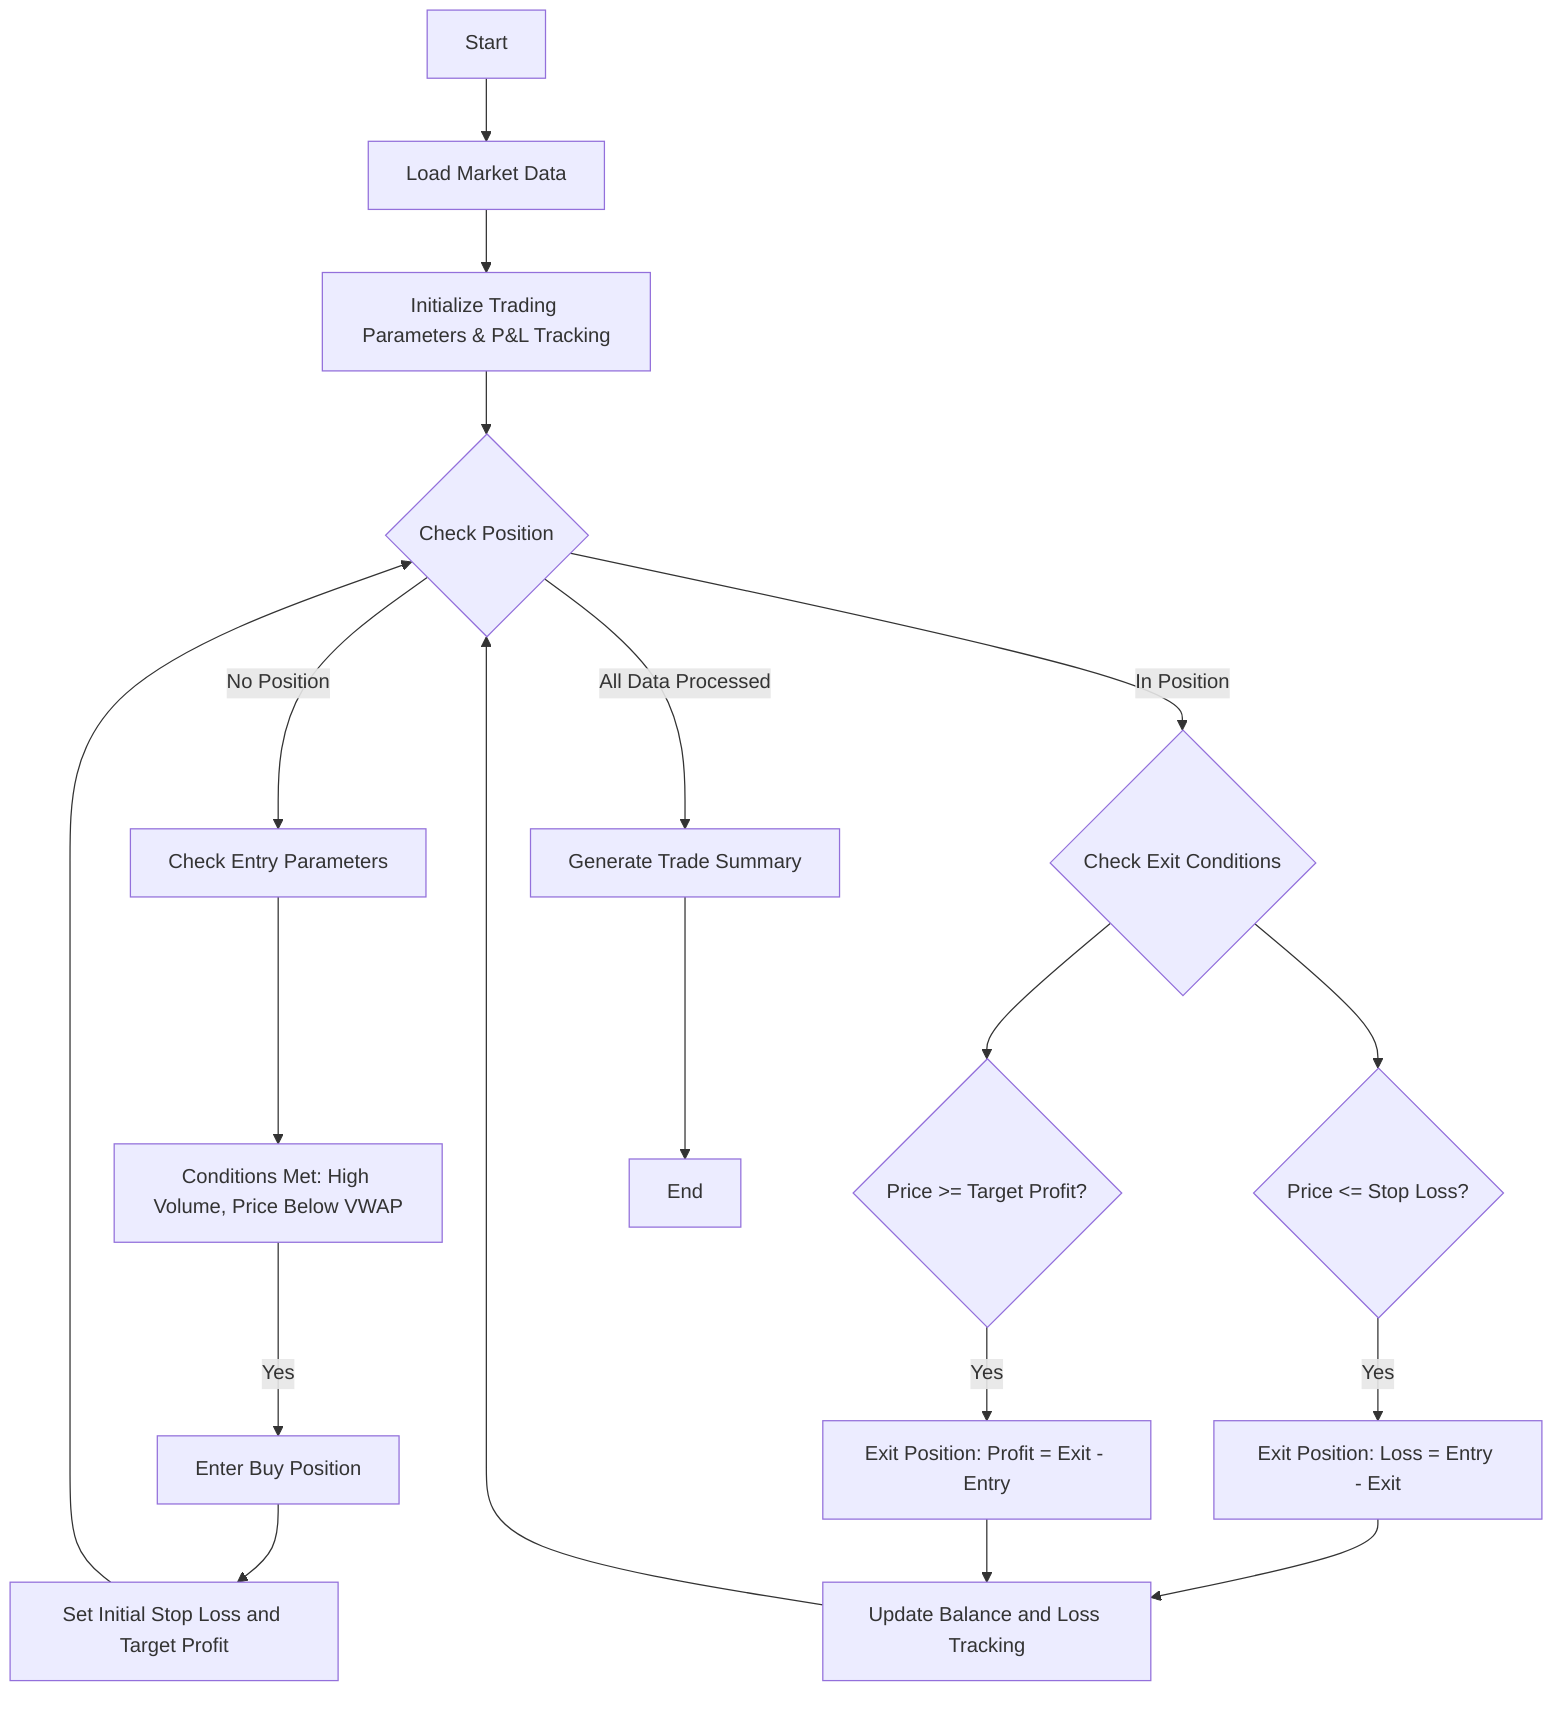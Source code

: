 flowchart TD
    A[Start] --> B[Load Market Data]
    B --> C[Initialize Trading Parameters & P&L Tracking]
    C --> D{Check Position}
    
    D -->|No Position| E[Check Entry Parameters]
    D -->|In Position| J{Check Exit Conditions}
    
    E --> F[Conditions Met: High Volume, Price Below VWAP]
    F -->|Yes| G[Enter Buy Position]
    G --> H[Set Initial Stop Loss and Target Profit]
    H --> D

    J --> K{Price <= Stop Loss?}
    J --> L{Price >= Target Profit?}
    
    K -->|Yes| N[Exit Position: Loss = Entry - Exit]
    L -->|Yes| O[Exit Position: Profit = Exit - Entry]
    
    N --> Q[Update Balance and Loss Tracking]
    O --> Q
    
    Q --> D
    D -->|All Data Processed| R[Generate Trade Summary]
    R --> S[End]
